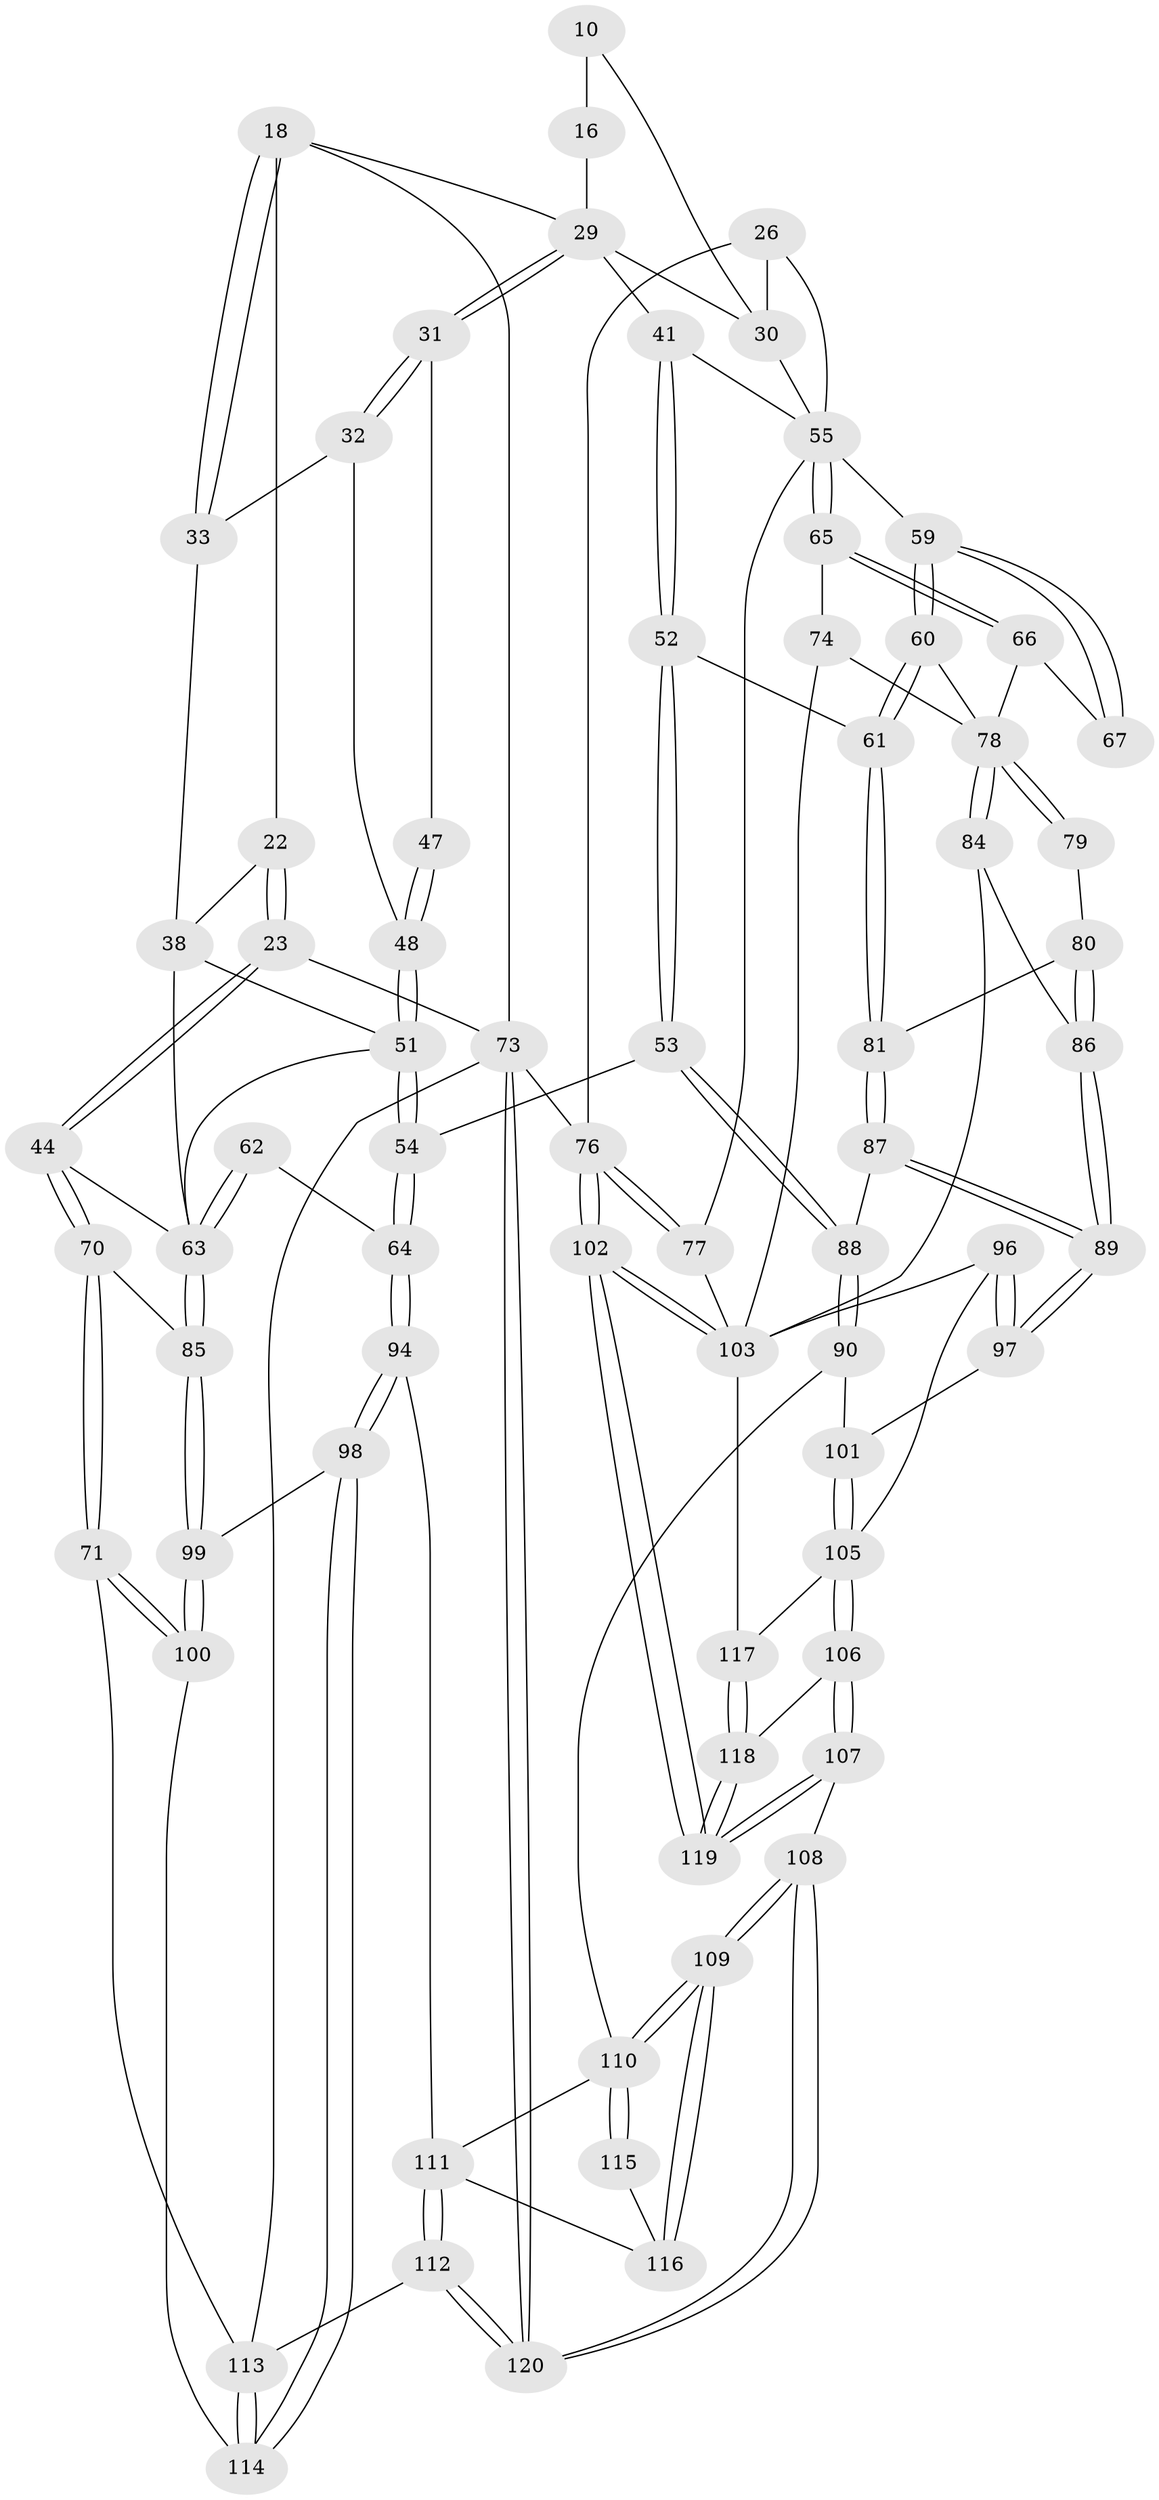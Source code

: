 // original degree distribution, {3: 0.016666666666666666, 4: 0.23333333333333334, 5: 0.5333333333333333, 6: 0.21666666666666667}
// Generated by graph-tools (version 1.1) at 2025/06/03/04/25 22:06:18]
// undirected, 72 vertices, 172 edges
graph export_dot {
graph [start="1"]
  node [color=gray90,style=filled];
  10 [pos="+0.6303657160569783+0.1000271795551842"];
  16 [pos="+0.5727861956949174+0.0969888661285794",super="+5+6"];
  18 [pos="+0.2866399164245727+0.12027238782189417",super="+17"];
  22 [pos="+0+0.12642963254014655",super="+19+14"];
  23 [pos="+0+0.10334417829119565",super="+15"];
  26 [pos="+0.7907076726518095+0.20609759914553344",super="+8"];
  29 [pos="+0.5255497495383211+0.3229955282854371",super="+21+28+20+4"];
  30 [pos="+0.7893577731133916+0.206416285651042",super="+27+9"];
  31 [pos="+0.4251567397269682+0.3095575768925442"];
  32 [pos="+0.28441704663192435+0.209167859821996"];
  33 [pos="+0.26351173980749143+0.17923608410172534"];
  38 [pos="+0.19388227585829282+0.23654795140350598",super="+34"];
  41 [pos="+0.5474661848102741+0.3735252134111992"];
  44 [pos="+0+0.35254945648993324"];
  47 [pos="+0.36319358404497876+0.3352452329237533"];
  48 [pos="+0.3317864201098809+0.4072515755046053",super="+36+35"];
  51 [pos="+0.33025390116551084+0.4719603053038104",super="+49+37"];
  52 [pos="+0.5287435688000225+0.47675369232932097"];
  53 [pos="+0.3525555230817925+0.5641702442986029"];
  54 [pos="+0.3477878137283983+0.5650484531476437"];
  55 [pos="+1+0.44353823031487594",super="+42+43+39+40+25"];
  59 [pos="+0.7393899056313137+0.48674418465222286",super="+58+57"];
  60 [pos="+0.7202148505788567+0.5118550255407354"];
  61 [pos="+0.5363006080674173+0.48419148679341156"];
  62 [pos="+0.2704381335026032+0.5901417713684252"];
  63 [pos="+0.19937895596764582+0.6125455192027688",super="+45+46+50"];
  64 [pos="+0.29531713734144255+0.5907555392520338"];
  65 [pos="+0.9792897468261983+0.5047235263174076"];
  66 [pos="+0.8425189890045851+0.452185393892626"];
  67 [pos="+0.8280452358728398+0.42299616968897763"];
  70 [pos="+0+0.4733607282934873"];
  71 [pos="+0+0.7727158522084754"];
  73 [pos="+0+1",super="+12"];
  74 [pos="+0.9172637161177055+0.5789511155543771"];
  76 [pos="+1+1",super="+11+7"];
  77 [pos="+1+0.7967948973231554",super="+56+24"];
  78 [pos="+0.7911850002953714+0.6436441594844865",super="+75+68+69"];
  79 [pos="+0.760649109270611+0.5691519580183613"];
  80 [pos="+0.6730600934886102+0.6159206292572256"];
  81 [pos="+0.561157016232555+0.5364096291698561"];
  84 [pos="+0.7964208654904653+0.6778670333102317"];
  85 [pos="+0.16904800456142047+0.6441278509401624"];
  86 [pos="+0.7037694436975409+0.6939284801891004"];
  87 [pos="+0.5731870030502572+0.6848457857898429"];
  88 [pos="+0.5030996906461441+0.7414325880688606"];
  89 [pos="+0.6624389415632072+0.736895690568201"];
  90 [pos="+0.49277844257135833+0.7946525602358482"];
  94 [pos="+0.35370945570754925+0.7918354596345715"];
  96 [pos="+0.6767217616399872+0.8100286215612454"];
  97 [pos="+0.6627380275563197+0.7763883134594731"];
  98 [pos="+0.1781744882821022+0.8579307890919323"];
  99 [pos="+0.15139542382446144+0.6677125022535888"];
  100 [pos="+0+0.7585460524428391"];
  101 [pos="+0.5107064313586783+0.8027305634211735"];
  102 [pos="+1+1"];
  103 [pos="+0.8346373071858633+0.8375555981753473",super="+95+82"];
  105 [pos="+0.6075977363589292+0.9100308116694005",super="+104"];
  106 [pos="+0.6067054663553065+0.9169107909454834"];
  107 [pos="+0.5061391783850986+1"];
  108 [pos="+0.49829325913208206+1"];
  109 [pos="+0.4971503863634916+1"];
  110 [pos="+0.4629507861261565+0.9501759720745595",super="+91+92"];
  111 [pos="+0.27925396925527934+0.9524993360843104",super="+93"];
  112 [pos="+0.21472031916213857+1"];
  113 [pos="+0.17225430230449876+0.91907771338224",super="+72"];
  114 [pos="+0.17006017600846682+0.8853064618901096"];
  115 [pos="+0.375347735219451+0.8606901852997441"];
  116 [pos="+0.3634607119558729+0.8930669386165921"];
  117 [pos="+0.7548234182424086+0.9256287531696384"];
  118 [pos="+0.7526710956759823+0.9364343088254541"];
  119 [pos="+0.8138908784244185+1"];
  120 [pos="+0.23713583363561078+1"];
  10 -- 16 [weight=2];
  10 -- 30;
  16 -- 29 [weight=2];
  18 -- 33;
  18 -- 33;
  18 -- 22 [weight=2];
  18 -- 73;
  18 -- 29 [weight=2];
  22 -- 23 [weight=2];
  22 -- 23;
  22 -- 38;
  23 -- 44;
  23 -- 44;
  23 -- 73;
  26 -- 30 [weight=2];
  26 -- 76;
  26 -- 55;
  29 -- 31;
  29 -- 31;
  29 -- 41;
  29 -- 30;
  30 -- 55;
  31 -- 32;
  31 -- 32;
  31 -- 47;
  32 -- 33;
  32 -- 48;
  33 -- 38;
  38 -- 63;
  38 -- 51;
  41 -- 52;
  41 -- 52;
  41 -- 55;
  44 -- 70;
  44 -- 70;
  44 -- 63;
  47 -- 48 [weight=2];
  47 -- 48;
  48 -- 51 [weight=2];
  48 -- 51;
  51 -- 54;
  51 -- 54;
  51 -- 63;
  52 -- 53;
  52 -- 53;
  52 -- 61;
  53 -- 54;
  53 -- 88;
  53 -- 88;
  54 -- 64;
  54 -- 64;
  55 -- 65;
  55 -- 65;
  55 -- 59 [weight=2];
  55 -- 77 [weight=2];
  59 -- 60;
  59 -- 60;
  59 -- 67 [weight=2];
  59 -- 67;
  60 -- 61;
  60 -- 61;
  60 -- 78;
  61 -- 81;
  61 -- 81;
  62 -- 63 [weight=2];
  62 -- 63;
  62 -- 64;
  63 -- 85;
  63 -- 85;
  64 -- 94;
  64 -- 94;
  65 -- 66;
  65 -- 66;
  65 -- 74;
  66 -- 67;
  66 -- 78;
  70 -- 71;
  70 -- 71;
  70 -- 85;
  71 -- 100;
  71 -- 100;
  71 -- 113;
  73 -- 120;
  73 -- 120;
  73 -- 76 [weight=3];
  73 -- 113;
  74 -- 78;
  74 -- 103;
  76 -- 77 [weight=2];
  76 -- 77;
  76 -- 102;
  76 -- 102;
  77 -- 103;
  78 -- 79 [weight=2];
  78 -- 79;
  78 -- 84;
  78 -- 84;
  79 -- 80;
  80 -- 81;
  80 -- 86;
  80 -- 86;
  81 -- 87;
  81 -- 87;
  84 -- 86;
  84 -- 103;
  85 -- 99;
  85 -- 99;
  86 -- 89;
  86 -- 89;
  87 -- 88;
  87 -- 89;
  87 -- 89;
  88 -- 90;
  88 -- 90;
  89 -- 97;
  89 -- 97;
  90 -- 101;
  90 -- 110;
  94 -- 98;
  94 -- 98;
  94 -- 111;
  96 -- 97;
  96 -- 97;
  96 -- 105;
  96 -- 103;
  97 -- 101;
  98 -- 99;
  98 -- 114;
  98 -- 114;
  99 -- 100;
  99 -- 100;
  100 -- 114;
  101 -- 105;
  101 -- 105;
  102 -- 103;
  102 -- 103;
  102 -- 119;
  102 -- 119;
  103 -- 117;
  105 -- 106;
  105 -- 106;
  105 -- 117;
  106 -- 107;
  106 -- 107;
  106 -- 118;
  107 -- 108;
  107 -- 119;
  107 -- 119;
  108 -- 109;
  108 -- 109;
  108 -- 120;
  108 -- 120;
  109 -- 110;
  109 -- 110;
  109 -- 116;
  109 -- 116;
  110 -- 115 [weight=2];
  110 -- 115;
  110 -- 111;
  111 -- 112;
  111 -- 112;
  111 -- 116;
  112 -- 113;
  112 -- 120;
  112 -- 120;
  113 -- 114;
  113 -- 114;
  115 -- 116;
  117 -- 118;
  117 -- 118;
  118 -- 119;
  118 -- 119;
}
